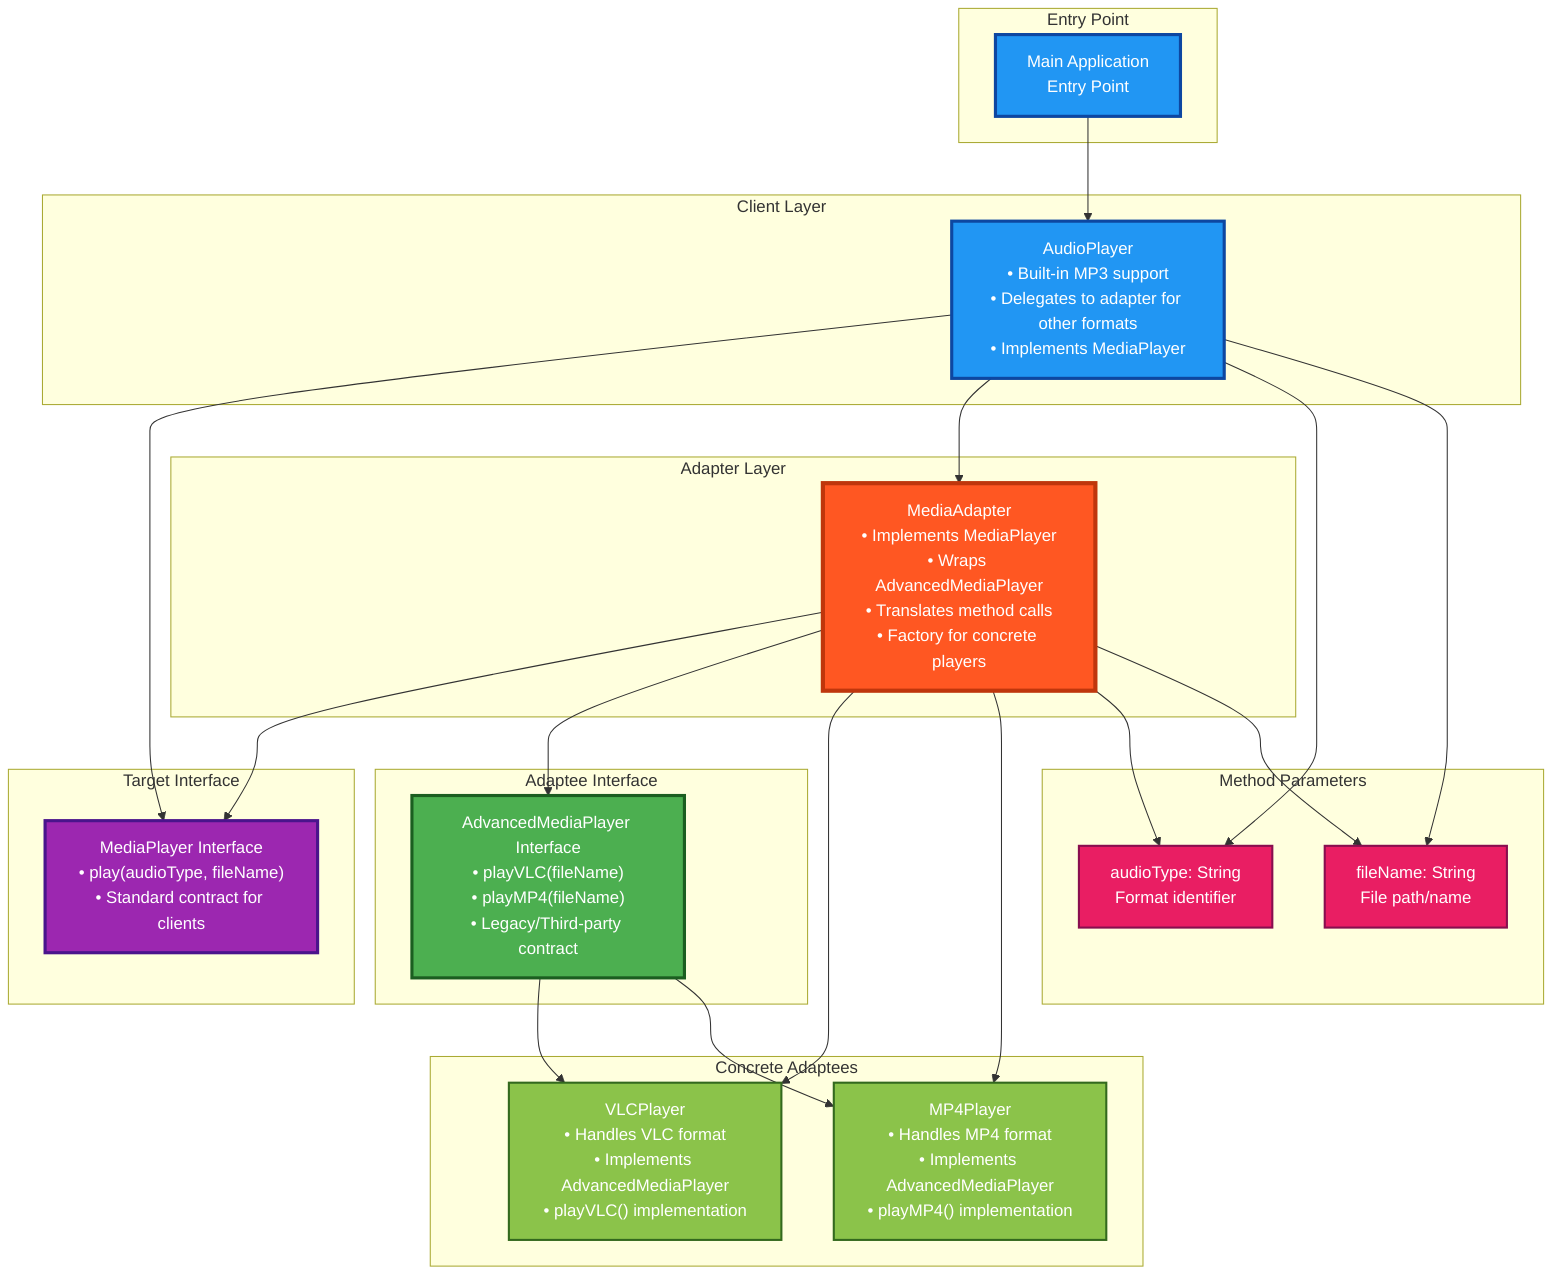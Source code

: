 graph TB
%% Entry Point
    subgraph "Entry Point"
        Main["Main Application<br/>Entry Point"]
    end

%% Client Layer
    subgraph "Client Layer"
        AudioPlayer["AudioPlayer<br/>• Built-in MP3 support<br/>• Delegates to adapter for other formats<br/>• Implements MediaPlayer"]
    end

%% Target Interface Layer
    subgraph "Target Interface"
        MediaPlayer["MediaPlayer Interface<br/>• play(audioType, fileName)<br/>• Standard contract for clients"]
    end

%% Adapter Layer - Key Pattern Component
    subgraph "Adapter Layer"
        MediaAdapter["MediaAdapter<br/>• Implements MediaPlayer<br/>• Wraps AdvancedMediaPlayer<br/>• Translates method calls<br/>• Factory for concrete players"]
    end

%% Adaptee Interface Layer
    subgraph "Adaptee Interface"
        AdvancedMediaPlayer["AdvancedMediaPlayer Interface<br/>• playVLC(fileName)<br/>• playMP4(fileName)<br/>• Legacy/Third-party contract"]
    end

%% Concrete Adaptee Layer
    subgraph "Concrete Adaptees"
        VLCPlayer["VLCPlayer<br/>• Handles VLC format<br/>• Implements AdvancedMediaPlayer<br/>• playVLC() implementation"]
        MP4Player["MP4Player<br/>• Handles MP4 format<br/>• Implements AdvancedMediaPlayer<br/>• playMP4() implementation"]
    end

%% Data Transfer Objects
    subgraph "Method Parameters"
        AudioType["audioType: String<br/>Format identifier"]
        FileName["fileName: String<br/>File path/name"]
    end

%% Relationships
    Main --> AudioPlayer
    AudioPlayer --> MediaPlayer
    AudioPlayer --> MediaAdapter
    MediaAdapter --> MediaPlayer
    MediaAdapter --> AdvancedMediaPlayer
    MediaAdapter --> VLCPlayer
    MediaAdapter --> MP4Player
    AdvancedMediaPlayer --> VLCPlayer
    AdvancedMediaPlayer --> MP4Player

    AudioPlayer --> AudioType
    AudioPlayer --> FileName
    MediaAdapter --> AudioType
    MediaAdapter --> FileName

%% Styling
    classDef clientStyle fill:#2196f3,stroke:#0d47a1,stroke-width:3px,color:#fff
    classDef targetStyle fill:#9c27b0,stroke:#4a148c,stroke-width:3px,color:#fff
    classDef adapterStyle fill:#ff5722,stroke:#bf360c,stroke-width:4px,color:#fff
    classDef adapteeStyle fill:#4caf50,stroke:#1b5e20,stroke-width:3px,color:#fff
    classDef concreteStyle fill:#8bc34a,stroke:#33691e,stroke-width:2px,color:#fff
    classDef paramStyle fill:#e91e63,stroke:#880e4f,stroke-width:2px,color:#fff

    class Main,AudioPlayer clientStyle
    class MediaPlayer targetStyle
    class MediaAdapter adapterStyle
    class AdvancedMediaPlayer adapteeStyle
    class VLCPlayer,MP4Player concreteStyle
    class AudioType,FileName paramStyle